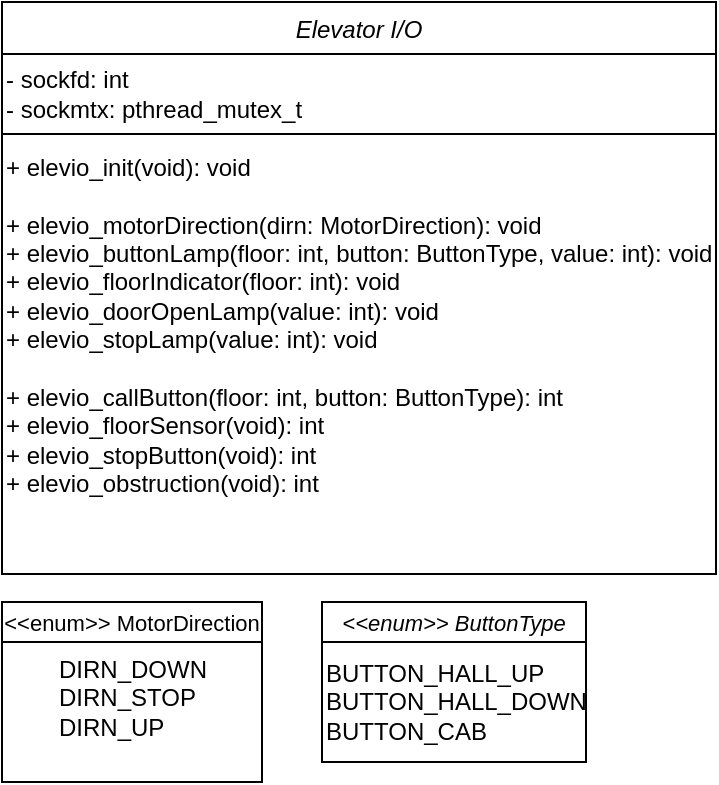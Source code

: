 <mxfile version="26.0.12">
  <diagram id="C5RBs43oDa-KdzZeNtuy" name="Page-1">
    <mxGraphModel dx="819" dy="523" grid="1" gridSize="10" guides="1" tooltips="1" connect="1" arrows="1" fold="1" page="1" pageScale="1" pageWidth="827" pageHeight="1169" math="0" shadow="0">
      <root>
        <mxCell id="WIyWlLk6GJQsqaUBKTNV-0" />
        <mxCell id="WIyWlLk6GJQsqaUBKTNV-1" parent="WIyWlLk6GJQsqaUBKTNV-0" />
        <mxCell id="zkfFHV4jXpPFQw0GAbJ--0" value="Elevator I/O " style="swimlane;fontStyle=2;align=center;verticalAlign=top;childLayout=stackLayout;horizontal=1;startSize=26;horizontalStack=0;resizeParent=1;resizeLast=0;collapsible=1;marginBottom=0;rounded=0;shadow=0;strokeWidth=1;" parent="WIyWlLk6GJQsqaUBKTNV-1" vertex="1">
          <mxGeometry x="200" y="100" width="357" height="286" as="geometry">
            <mxRectangle x="230" y="140" width="160" height="26" as="alternateBounds" />
          </mxGeometry>
        </mxCell>
        <mxCell id="p64e4c_aH5iQV-RWetcK-6" value="&lt;div&gt;- sockfd: int&lt;/div&gt;&lt;div&gt;- sockmtx: pthread_mutex_t&lt;/div&gt;" style="text;html=1;align=left;verticalAlign=middle;resizable=0;points=[];autosize=1;strokeColor=default;fillColor=none;" vertex="1" parent="zkfFHV4jXpPFQw0GAbJ--0">
          <mxGeometry y="26" width="357" height="40" as="geometry" />
        </mxCell>
        <mxCell id="p64e4c_aH5iQV-RWetcK-0" value="&lt;div align=&quot;left&quot;&gt;+ elevio_init(void): void&lt;/div&gt;&lt;div align=&quot;left&quot;&gt;&lt;br&gt;&lt;/div&gt;&lt;div align=&quot;left&quot;&gt;+ elevio_motorDirection(dirn: MotorDirection): void&lt;/div&gt;&lt;div align=&quot;left&quot;&gt;+ elevio_buttonLamp(floor: int, button: ButtonType, value: int): void&lt;/div&gt;&lt;div align=&quot;left&quot;&gt;+ elevio_floorIndicator(floor: int): void&lt;/div&gt;&lt;div align=&quot;left&quot;&gt;+ elevio_doorOpenLamp(value: int): void&lt;/div&gt;&lt;div align=&quot;left&quot;&gt;+ elevio_stopLamp(value: int): void&lt;/div&gt;&lt;div align=&quot;left&quot;&gt;&lt;br&gt;&lt;/div&gt;&lt;div align=&quot;left&quot;&gt;+ elevio_callButton(floor: int, button: ButtonType): int&lt;/div&gt;&lt;div align=&quot;left&quot;&gt;+ elevio_floorSensor(void): int&lt;/div&gt;&lt;div align=&quot;left&quot;&gt;+ elevio_stopButton(void): int&lt;/div&gt;&lt;div align=&quot;left&quot;&gt;+ elevio_obstruction(void): int&lt;/div&gt;&lt;div align=&quot;left&quot;&gt;&lt;br&gt;&lt;/div&gt;&lt;div align=&quot;left&quot;&gt;&lt;br&gt;&lt;/div&gt;" style="text;html=1;align=left;verticalAlign=middle;resizable=0;points=[];autosize=1;strokeColor=none;fillColor=none;" vertex="1" parent="zkfFHV4jXpPFQw0GAbJ--0">
          <mxGeometry y="66" width="357" height="220" as="geometry" />
        </mxCell>
        <mxCell id="zkfFHV4jXpPFQw0GAbJ--13" value="&lt;&lt;enum&gt;&gt; MotorDirection" style="swimlane;fontStyle=0;align=center;verticalAlign=middle;childLayout=stackLayout;horizontal=1;startSize=20;horizontalStack=0;resizeParent=1;resizeLast=0;collapsible=1;marginBottom=0;rounded=0;shadow=0;strokeWidth=1;fontSize=11;" parent="WIyWlLk6GJQsqaUBKTNV-1" vertex="1">
          <mxGeometry x="200" y="400" width="130" height="90" as="geometry">
            <mxRectangle x="340" y="380" width="170" height="26" as="alternateBounds" />
          </mxGeometry>
        </mxCell>
        <mxCell id="p64e4c_aH5iQV-RWetcK-3" value="&lt;div align=&quot;left&quot;&gt;DIRN_DOWN&lt;/div&gt;&lt;div align=&quot;left&quot;&gt;DIRN_STOP&lt;/div&gt;&lt;div align=&quot;left&quot;&gt;DIRN_UP&lt;/div&gt;&lt;div&gt;&lt;br&gt;&lt;/div&gt;" style="text;html=1;align=center;verticalAlign=middle;resizable=0;points=[];autosize=1;strokeColor=none;fillColor=none;" vertex="1" parent="zkfFHV4jXpPFQw0GAbJ--13">
          <mxGeometry y="20" width="130" height="70" as="geometry" />
        </mxCell>
        <mxCell id="zkfFHV4jXpPFQw0GAbJ--17" value="&lt;&lt;enum&gt;&gt; ButtonType" style="swimlane;fontStyle=2;align=center;verticalAlign=middle;childLayout=stackLayout;horizontal=1;startSize=20;horizontalStack=0;resizeParent=1;resizeLast=0;collapsible=1;marginBottom=0;rounded=0;shadow=0;strokeWidth=1;fontSize=11;" parent="WIyWlLk6GJQsqaUBKTNV-1" vertex="1">
          <mxGeometry x="360" y="400" width="132" height="80" as="geometry">
            <mxRectangle x="550" y="140" width="160" height="26" as="alternateBounds" />
          </mxGeometry>
        </mxCell>
        <mxCell id="p64e4c_aH5iQV-RWetcK-1" value="&lt;div align=&quot;left&quot;&gt;BUTTON_HALL_UP&lt;/div&gt;&lt;div align=&quot;left&quot;&gt;BUTTON_HALL_DOWN&lt;/div&gt;&lt;div align=&quot;left&quot;&gt;BUTTON_CAB&lt;/div&gt;" style="text;html=1;align=left;verticalAlign=middle;resizable=0;points=[];autosize=1;strokeColor=none;fillColor=none;" vertex="1" parent="zkfFHV4jXpPFQw0GAbJ--17">
          <mxGeometry y="20" width="132" height="60" as="geometry" />
        </mxCell>
      </root>
    </mxGraphModel>
  </diagram>
</mxfile>
